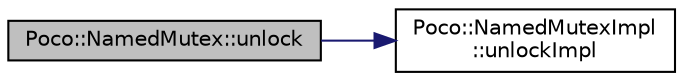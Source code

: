 digraph "Poco::NamedMutex::unlock"
{
 // LATEX_PDF_SIZE
  edge [fontname="Helvetica",fontsize="10",labelfontname="Helvetica",labelfontsize="10"];
  node [fontname="Helvetica",fontsize="10",shape=record];
  rankdir="LR";
  Node1 [label="Poco::NamedMutex::unlock",height=0.2,width=0.4,color="black", fillcolor="grey75", style="filled", fontcolor="black",tooltip=" "];
  Node1 -> Node2 [color="midnightblue",fontsize="10",style="solid",fontname="Helvetica"];
  Node2 [label="Poco::NamedMutexImpl\l::unlockImpl",height=0.2,width=0.4,color="black", fillcolor="white", style="filled",URL="$classPoco_1_1NamedMutexImpl.html#ab31db04ad84ed29994404ed4e646f973",tooltip=" "];
}
